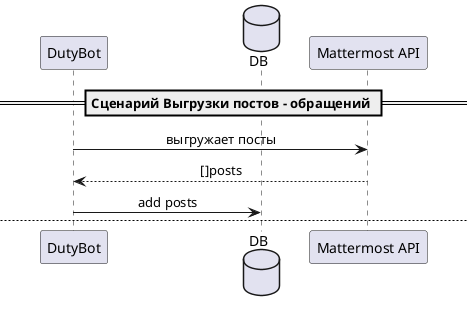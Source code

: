@startuml
skinparam componentStyle rectangle
skinparam SequenceMessageAlign center
skinparam ParticipantPadding 20
skinparam SequenceNumbering asDecimal

== Сценарий Выгрузки постов - обращений ==

participant DutyBot
database DB
participant "Mattermost API" as MAPI

DutyBot -> MAPI: выгружает посты
MAPI --> DutyBot: []posts
DutyBot -> DB: add posts

newpage
== Сценарий Напоминание обработки обращений ==

participant DutyBot
database DB
participant "Mattermost API" as MAPI

DutyBot -> DB: select posts
DB --> DutyBot: []posts
loop Обработка каждого post
    DutyBot -> MAPI: CreatePost("@duty ...")
    MAPI --> DutyBot: OK
end loop

newpage
== Сценарий Очистки старых постов ==

participant DutyBot
database DB
participant "Mattermost API" as MAPI

DutyBot -> DB: удаление старых записей

@enduml